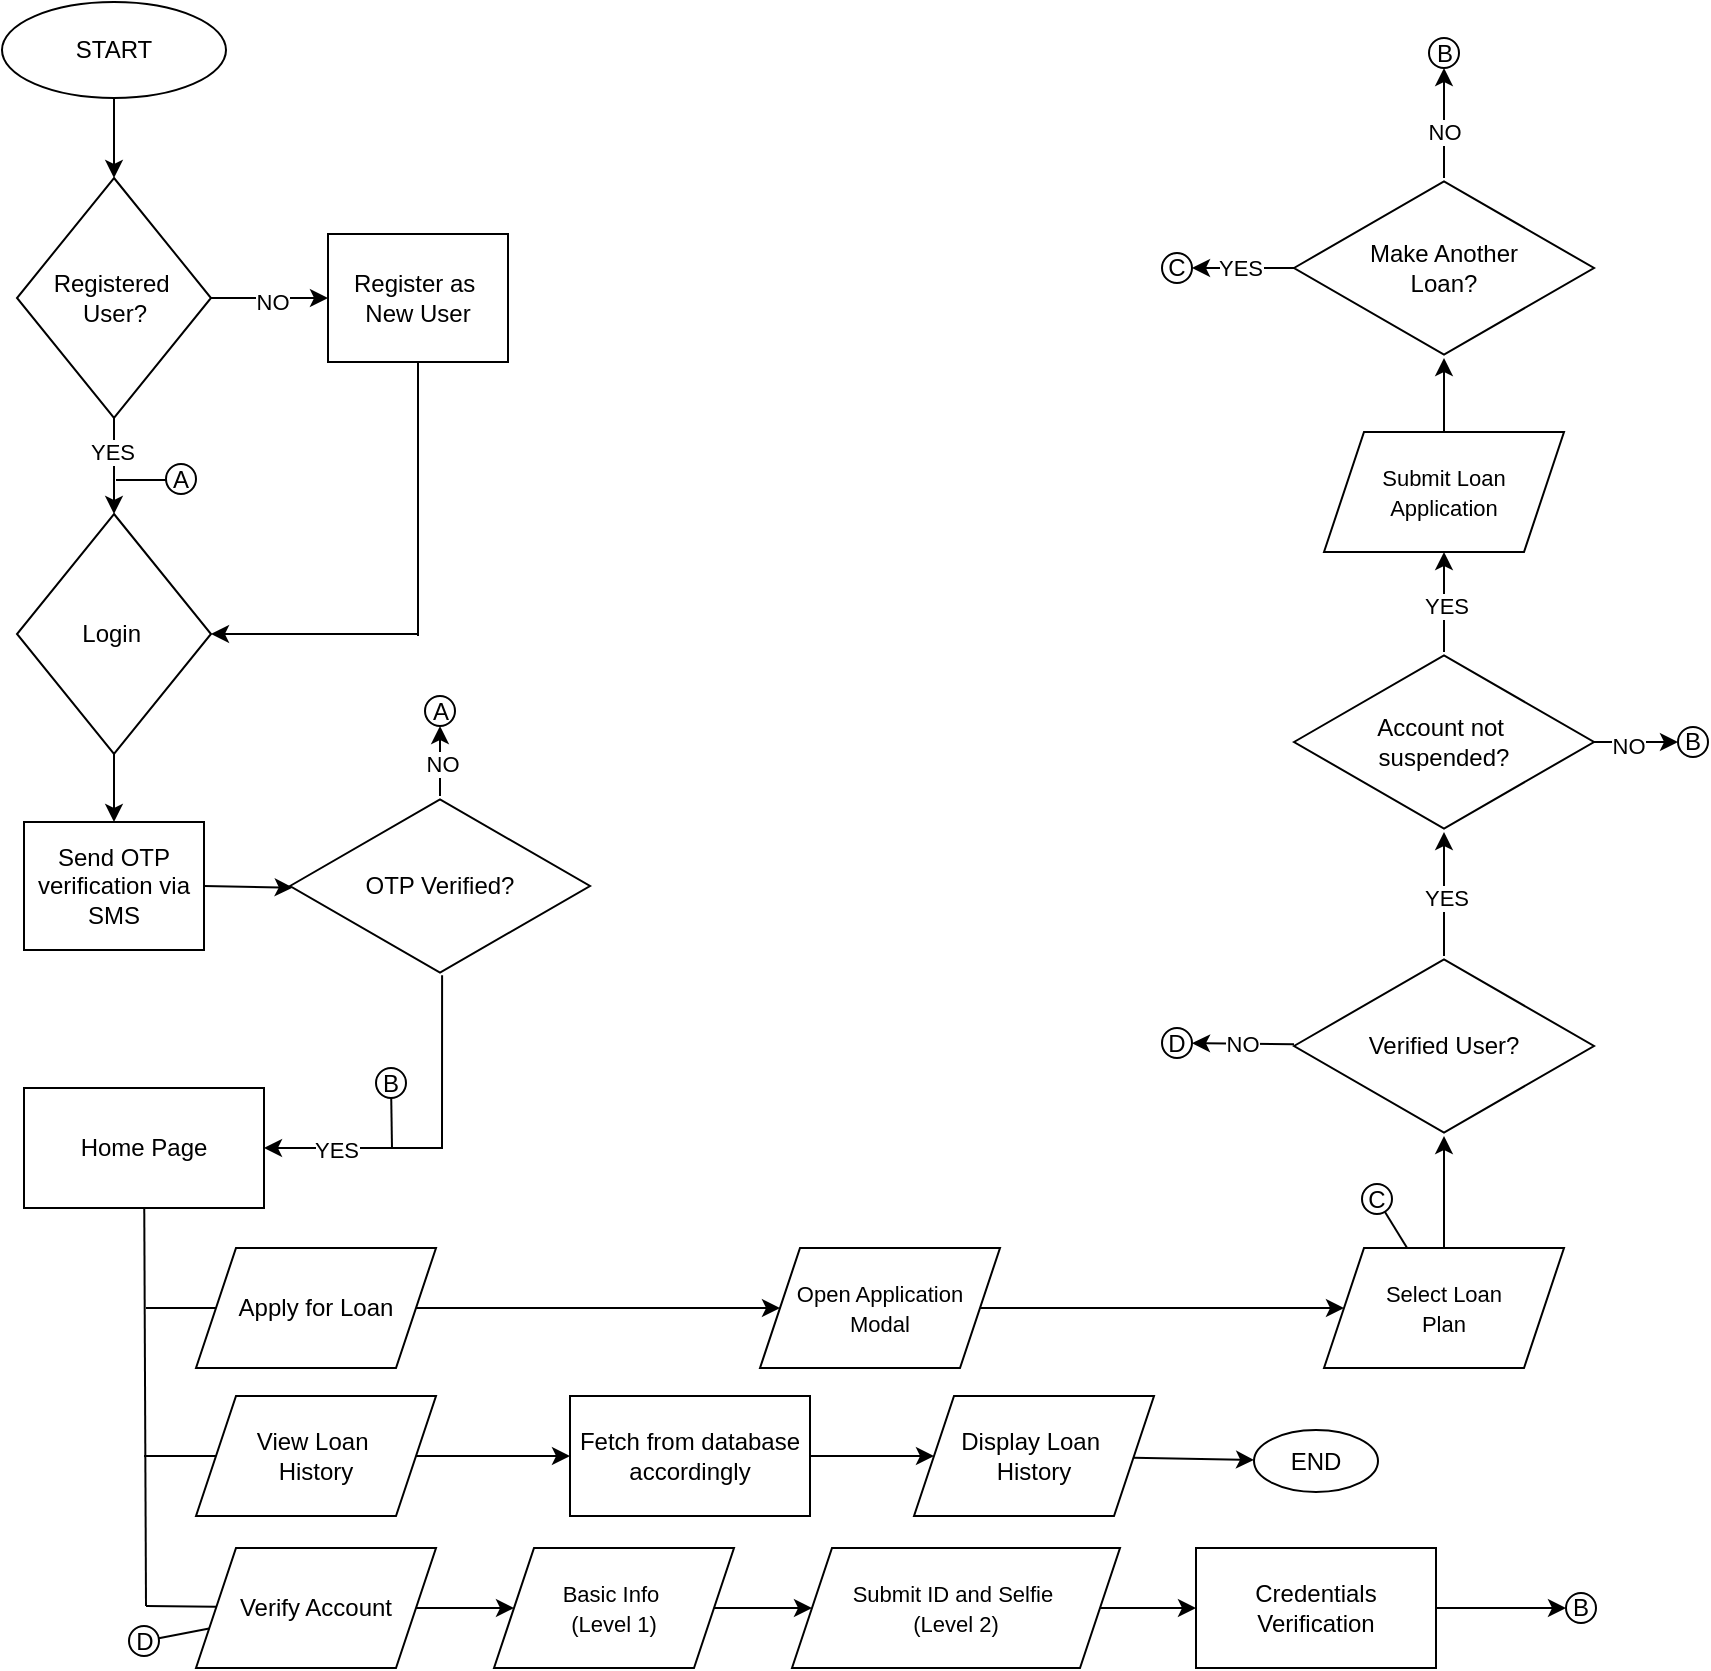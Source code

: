 <mxfile version="26.2.15">
  <diagram name="Page-1" id="NKuZhpN1fuZLwY10YlS4">
    <mxGraphModel dx="2808" dy="756" grid="0" gridSize="10" guides="1" tooltips="1" connect="1" arrows="1" fold="1" page="1" pageScale="1" pageWidth="1100" pageHeight="850" background="#ffffff" math="0" shadow="0">
      <root>
        <mxCell id="0" />
        <mxCell id="1" parent="0" />
        <mxCell id="vNQpsKHxJKlVDmQyq7Vh-1" value="START" style="ellipse;whiteSpace=wrap;html=1;rotation=0;" vertex="1" parent="1">
          <mxGeometry x="-1088" y="8" width="112" height="48" as="geometry" />
        </mxCell>
        <mxCell id="vNQpsKHxJKlVDmQyq7Vh-2" value="" style="endArrow=classic;html=1;rounded=0;exitX=0.5;exitY=1;exitDx=0;exitDy=0;entryX=0.5;entryY=0;entryDx=0;entryDy=0;" edge="1" parent="1" source="vNQpsKHxJKlVDmQyq7Vh-1" target="vNQpsKHxJKlVDmQyq7Vh-3">
          <mxGeometry width="50" height="50" relative="1" as="geometry">
            <mxPoint x="-1002" y="132" as="sourcePoint" />
            <mxPoint x="-952" y="82" as="targetPoint" />
          </mxGeometry>
        </mxCell>
        <mxCell id="vNQpsKHxJKlVDmQyq7Vh-3" value="Registered&amp;nbsp;&lt;div&gt;User?&lt;/div&gt;" style="rhombus;whiteSpace=wrap;html=1;" vertex="1" parent="1">
          <mxGeometry x="-1080.5" y="96" width="97" height="120" as="geometry" />
        </mxCell>
        <mxCell id="vNQpsKHxJKlVDmQyq7Vh-11" value="" style="endArrow=classic;html=1;rounded=0;exitX=1;exitY=0.5;exitDx=0;exitDy=0;" edge="1" parent="1" source="vNQpsKHxJKlVDmQyq7Vh-3" target="vNQpsKHxJKlVDmQyq7Vh-12">
          <mxGeometry width="50" height="50" relative="1" as="geometry">
            <mxPoint x="-919" y="211" as="sourcePoint" />
            <mxPoint x="-926" y="156" as="targetPoint" />
          </mxGeometry>
        </mxCell>
        <mxCell id="vNQpsKHxJKlVDmQyq7Vh-13" value="NO" style="edgeLabel;html=1;align=center;verticalAlign=middle;resizable=0;points=[];" vertex="1" connectable="0" parent="vNQpsKHxJKlVDmQyq7Vh-11">
          <mxGeometry x="0.032" y="-2" relative="1" as="geometry">
            <mxPoint as="offset" />
          </mxGeometry>
        </mxCell>
        <mxCell id="vNQpsKHxJKlVDmQyq7Vh-12" value="Register as&amp;nbsp;&lt;div&gt;New User&lt;/div&gt;" style="rounded=0;whiteSpace=wrap;html=1;" vertex="1" parent="1">
          <mxGeometry x="-925" y="124" width="90" height="64" as="geometry" />
        </mxCell>
        <mxCell id="vNQpsKHxJKlVDmQyq7Vh-15" value="Login&lt;span style=&quot;background-color: transparent; color: light-dark(rgb(0, 0, 0), rgb(255, 255, 255));&quot;&gt;&amp;nbsp;&lt;/span&gt;" style="rhombus;whiteSpace=wrap;html=1;" vertex="1" parent="1">
          <mxGeometry x="-1080.5" y="264" width="97" height="120" as="geometry" />
        </mxCell>
        <mxCell id="vNQpsKHxJKlVDmQyq7Vh-16" value="" style="endArrow=classic;html=1;rounded=0;exitX=0.5;exitY=1;exitDx=0;exitDy=0;entryX=0.5;entryY=0;entryDx=0;entryDy=0;" edge="1" parent="1" source="vNQpsKHxJKlVDmQyq7Vh-3" target="vNQpsKHxJKlVDmQyq7Vh-15">
          <mxGeometry width="50" height="50" relative="1" as="geometry">
            <mxPoint x="-1012.995" y="222.0" as="sourcePoint" />
            <mxPoint x="-685.54" y="307.96" as="targetPoint" />
          </mxGeometry>
        </mxCell>
        <mxCell id="vNQpsKHxJKlVDmQyq7Vh-17" value="YES" style="edgeLabel;html=1;align=center;verticalAlign=middle;resizable=0;points=[];" vertex="1" connectable="0" parent="vNQpsKHxJKlVDmQyq7Vh-16">
          <mxGeometry x="-0.301" y="-1" relative="1" as="geometry">
            <mxPoint as="offset" />
          </mxGeometry>
        </mxCell>
        <mxCell id="vNQpsKHxJKlVDmQyq7Vh-18" value="" style="endArrow=none;html=1;rounded=0;" edge="1" parent="1">
          <mxGeometry width="50" height="50" relative="1" as="geometry">
            <mxPoint x="-1031" y="247" as="sourcePoint" />
            <mxPoint x="-1006" y="247" as="targetPoint" />
          </mxGeometry>
        </mxCell>
        <mxCell id="vNQpsKHxJKlVDmQyq7Vh-20" value="A" style="ellipse;whiteSpace=wrap;html=1;aspect=fixed;" vertex="1" parent="1">
          <mxGeometry x="-1006" y="239" width="15" height="15" as="geometry" />
        </mxCell>
        <mxCell id="vNQpsKHxJKlVDmQyq7Vh-22" value="" style="endArrow=none;html=1;rounded=0;exitX=0.5;exitY=1;exitDx=0;exitDy=0;" edge="1" parent="1" source="vNQpsKHxJKlVDmQyq7Vh-12">
          <mxGeometry width="50" height="50" relative="1" as="geometry">
            <mxPoint x="-756" y="348" as="sourcePoint" />
            <mxPoint x="-880" y="325" as="targetPoint" />
          </mxGeometry>
        </mxCell>
        <mxCell id="vNQpsKHxJKlVDmQyq7Vh-23" value="" style="endArrow=classic;html=1;rounded=0;entryX=1;entryY=0.5;entryDx=0;entryDy=0;" edge="1" parent="1" target="vNQpsKHxJKlVDmQyq7Vh-15">
          <mxGeometry width="50" height="50" relative="1" as="geometry">
            <mxPoint x="-880" y="324" as="sourcePoint" />
            <mxPoint x="-706" y="298" as="targetPoint" />
          </mxGeometry>
        </mxCell>
        <mxCell id="vNQpsKHxJKlVDmQyq7Vh-24" value="" style="endArrow=classic;html=1;rounded=0;exitX=0.5;exitY=1;exitDx=0;exitDy=0;entryX=0.5;entryY=0;entryDx=0;entryDy=0;" edge="1" parent="1" source="vNQpsKHxJKlVDmQyq7Vh-15" target="vNQpsKHxJKlVDmQyq7Vh-25">
          <mxGeometry width="50" height="50" relative="1" as="geometry">
            <mxPoint x="-956" y="421" as="sourcePoint" />
            <mxPoint x="-906" y="371" as="targetPoint" />
          </mxGeometry>
        </mxCell>
        <mxCell id="vNQpsKHxJKlVDmQyq7Vh-25" value="Send OTP verification via SMS" style="rounded=0;whiteSpace=wrap;html=1;" vertex="1" parent="1">
          <mxGeometry x="-1077" y="418" width="90" height="64" as="geometry" />
        </mxCell>
        <mxCell id="vNQpsKHxJKlVDmQyq7Vh-26" value="OTP Verified?" style="html=1;whiteSpace=wrap;aspect=fixed;shape=isoRectangle;" vertex="1" parent="1">
          <mxGeometry x="-944" y="405" width="150" height="90" as="geometry" />
        </mxCell>
        <mxCell id="vNQpsKHxJKlVDmQyq7Vh-29" value="Home Page" style="rounded=0;whiteSpace=wrap;html=1;" vertex="1" parent="1">
          <mxGeometry x="-1077" y="551" width="120" height="60" as="geometry" />
        </mxCell>
        <mxCell id="vNQpsKHxJKlVDmQyq7Vh-30" value="" style="endArrow=classic;html=1;rounded=0;exitX=1;exitY=0.5;exitDx=0;exitDy=0;entryX=0.009;entryY=0.509;entryDx=0;entryDy=0;entryPerimeter=0;" edge="1" parent="1" source="vNQpsKHxJKlVDmQyq7Vh-25" target="vNQpsKHxJKlVDmQyq7Vh-26">
          <mxGeometry width="50" height="50" relative="1" as="geometry">
            <mxPoint x="-757" y="555" as="sourcePoint" />
            <mxPoint x="-707" y="505" as="targetPoint" />
          </mxGeometry>
        </mxCell>
        <mxCell id="vNQpsKHxJKlVDmQyq7Vh-33" value="" style="endArrow=classic;html=1;rounded=0;exitX=0.507;exitY=0.996;exitDx=0;exitDy=0;exitPerimeter=0;entryX=1;entryY=0.5;entryDx=0;entryDy=0;" edge="1" parent="1" source="vNQpsKHxJKlVDmQyq7Vh-26" target="vNQpsKHxJKlVDmQyq7Vh-29">
          <mxGeometry width="50" height="50" relative="1" as="geometry">
            <mxPoint x="-860" y="622" as="sourcePoint" />
            <mxPoint x="-810" y="572" as="targetPoint" />
            <Array as="points">
              <mxPoint x="-868" y="581" />
            </Array>
          </mxGeometry>
        </mxCell>
        <mxCell id="vNQpsKHxJKlVDmQyq7Vh-34" value="YES" style="edgeLabel;html=1;align=center;verticalAlign=middle;resizable=0;points=[];" vertex="1" connectable="0" parent="vNQpsKHxJKlVDmQyq7Vh-33">
          <mxGeometry x="0.591" y="1" relative="1" as="geometry">
            <mxPoint as="offset" />
          </mxGeometry>
        </mxCell>
        <mxCell id="vNQpsKHxJKlVDmQyq7Vh-35" value="" style="endArrow=classic;html=1;rounded=0;" edge="1" parent="1" source="vNQpsKHxJKlVDmQyq7Vh-26" target="vNQpsKHxJKlVDmQyq7Vh-36">
          <mxGeometry width="50" height="50" relative="1" as="geometry">
            <mxPoint x="-860" y="418" as="sourcePoint" />
            <mxPoint x="-869" y="374" as="targetPoint" />
          </mxGeometry>
        </mxCell>
        <mxCell id="vNQpsKHxJKlVDmQyq7Vh-37" value="NO" style="edgeLabel;html=1;align=center;verticalAlign=middle;resizable=0;points=[];" vertex="1" connectable="0" parent="vNQpsKHxJKlVDmQyq7Vh-35">
          <mxGeometry x="-0.074" y="-1" relative="1" as="geometry">
            <mxPoint as="offset" />
          </mxGeometry>
        </mxCell>
        <mxCell id="vNQpsKHxJKlVDmQyq7Vh-36" value="A" style="ellipse;whiteSpace=wrap;html=1;aspect=fixed;" vertex="1" parent="1">
          <mxGeometry x="-876.5" y="355" width="15" height="15" as="geometry" />
        </mxCell>
        <mxCell id="vNQpsKHxJKlVDmQyq7Vh-38" value="B" style="ellipse;whiteSpace=wrap;html=1;aspect=fixed;" vertex="1" parent="1">
          <mxGeometry x="-901" y="541" width="15" height="15" as="geometry" />
        </mxCell>
        <mxCell id="vNQpsKHxJKlVDmQyq7Vh-39" value="" style="endArrow=none;html=1;rounded=0;" edge="1" parent="1" target="vNQpsKHxJKlVDmQyq7Vh-38">
          <mxGeometry width="50" height="50" relative="1" as="geometry">
            <mxPoint x="-893" y="581" as="sourcePoint" />
            <mxPoint x="-864" y="538" as="targetPoint" />
          </mxGeometry>
        </mxCell>
        <mxCell id="vNQpsKHxJKlVDmQyq7Vh-41" value="" style="endArrow=none;html=1;rounded=0;" edge="1" parent="1" target="vNQpsKHxJKlVDmQyq7Vh-46">
          <mxGeometry width="50" height="50" relative="1" as="geometry">
            <mxPoint x="-1016" y="661" as="sourcePoint" />
            <mxPoint x="-981.5" y="661" as="targetPoint" />
          </mxGeometry>
        </mxCell>
        <mxCell id="vNQpsKHxJKlVDmQyq7Vh-46" value="Apply for Loan" style="shape=parallelogram;perimeter=parallelogramPerimeter;whiteSpace=wrap;html=1;fixedSize=1;" vertex="1" parent="1">
          <mxGeometry x="-991" y="631" width="120" height="60" as="geometry" />
        </mxCell>
        <mxCell id="vNQpsKHxJKlVDmQyq7Vh-47" value="" style="endArrow=none;html=1;rounded=0;" edge="1" target="vNQpsKHxJKlVDmQyq7Vh-48" parent="1">
          <mxGeometry width="50" height="50" relative="1" as="geometry">
            <mxPoint x="-1017" y="735" as="sourcePoint" />
            <mxPoint x="-981.5" y="735" as="targetPoint" />
          </mxGeometry>
        </mxCell>
        <mxCell id="vNQpsKHxJKlVDmQyq7Vh-48" value="View Loan&amp;nbsp;&lt;div&gt;History&lt;/div&gt;" style="shape=parallelogram;perimeter=parallelogramPerimeter;whiteSpace=wrap;html=1;fixedSize=1;" vertex="1" parent="1">
          <mxGeometry x="-991" y="705" width="120" height="60" as="geometry" />
        </mxCell>
        <mxCell id="vNQpsKHxJKlVDmQyq7Vh-50" value="Verify Account" style="shape=parallelogram;perimeter=parallelogramPerimeter;whiteSpace=wrap;html=1;fixedSize=1;" vertex="1" parent="1">
          <mxGeometry x="-991" y="781" width="120" height="60" as="geometry" />
        </mxCell>
        <mxCell id="vNQpsKHxJKlVDmQyq7Vh-52" value="" style="endArrow=none;html=1;rounded=0;" edge="1" parent="1" target="vNQpsKHxJKlVDmQyq7Vh-29">
          <mxGeometry width="50" height="50" relative="1" as="geometry">
            <mxPoint x="-1016" y="810" as="sourcePoint" />
            <mxPoint x="-852" y="699" as="targetPoint" />
          </mxGeometry>
        </mxCell>
        <mxCell id="vNQpsKHxJKlVDmQyq7Vh-53" value="" style="endArrow=none;html=1;rounded=0;" edge="1" parent="1" target="vNQpsKHxJKlVDmQyq7Vh-50">
          <mxGeometry width="50" height="50" relative="1" as="geometry">
            <mxPoint x="-1016" y="810" as="sourcePoint" />
            <mxPoint x="-941" y="766" as="targetPoint" />
          </mxGeometry>
        </mxCell>
        <mxCell id="vNQpsKHxJKlVDmQyq7Vh-54" value="Fetch from database&lt;div&gt;accordingly&lt;/div&gt;" style="rounded=0;whiteSpace=wrap;html=1;" vertex="1" parent="1">
          <mxGeometry x="-804" y="705" width="120" height="60" as="geometry" />
        </mxCell>
        <mxCell id="vNQpsKHxJKlVDmQyq7Vh-55" value="" style="endArrow=classic;html=1;rounded=0;" edge="1" parent="1" source="vNQpsKHxJKlVDmQyq7Vh-48" target="vNQpsKHxJKlVDmQyq7Vh-54">
          <mxGeometry width="50" height="50" relative="1" as="geometry">
            <mxPoint x="-702" y="742" as="sourcePoint" />
            <mxPoint x="-652" y="692" as="targetPoint" />
          </mxGeometry>
        </mxCell>
        <mxCell id="vNQpsKHxJKlVDmQyq7Vh-56" value="Display Loan&amp;nbsp;&lt;div&gt;History&lt;/div&gt;" style="shape=parallelogram;perimeter=parallelogramPerimeter;whiteSpace=wrap;html=1;fixedSize=1;" vertex="1" parent="1">
          <mxGeometry x="-632" y="705" width="120" height="60" as="geometry" />
        </mxCell>
        <mxCell id="vNQpsKHxJKlVDmQyq7Vh-57" value="" style="endArrow=classic;html=1;rounded=0;" edge="1" parent="1" source="vNQpsKHxJKlVDmQyq7Vh-54" target="vNQpsKHxJKlVDmQyq7Vh-56">
          <mxGeometry width="50" height="50" relative="1" as="geometry">
            <mxPoint x="-656" y="742" as="sourcePoint" />
            <mxPoint x="-606" y="692" as="targetPoint" />
          </mxGeometry>
        </mxCell>
        <mxCell id="vNQpsKHxJKlVDmQyq7Vh-58" value="&lt;font style=&quot;font-size: 11px;&quot;&gt;Open Application&lt;/font&gt;&lt;div&gt;&lt;font style=&quot;font-size: 11px;&quot;&gt;Modal&lt;/font&gt;&lt;/div&gt;" style="shape=parallelogram;perimeter=parallelogramPerimeter;whiteSpace=wrap;html=1;fixedSize=1;" vertex="1" parent="1">
          <mxGeometry x="-709" y="631" width="120" height="60" as="geometry" />
        </mxCell>
        <mxCell id="vNQpsKHxJKlVDmQyq7Vh-59" value="" style="endArrow=classic;html=1;rounded=0;" edge="1" parent="1" source="vNQpsKHxJKlVDmQyq7Vh-46" target="vNQpsKHxJKlVDmQyq7Vh-58">
          <mxGeometry width="50" height="50" relative="1" as="geometry">
            <mxPoint x="-656" y="742" as="sourcePoint" />
            <mxPoint x="-606" y="692" as="targetPoint" />
          </mxGeometry>
        </mxCell>
        <mxCell id="vNQpsKHxJKlVDmQyq7Vh-60" value="&lt;span style=&quot;font-size: 11px;&quot;&gt;Select Loan&lt;/span&gt;&lt;div&gt;&lt;span style=&quot;font-size: 11px;&quot;&gt;Plan&lt;/span&gt;&lt;/div&gt;" style="shape=parallelogram;perimeter=parallelogramPerimeter;whiteSpace=wrap;html=1;fixedSize=1;" vertex="1" parent="1">
          <mxGeometry x="-427" y="631" width="120" height="60" as="geometry" />
        </mxCell>
        <mxCell id="vNQpsKHxJKlVDmQyq7Vh-61" value="" style="endArrow=classic;html=1;rounded=0;" edge="1" parent="1" source="vNQpsKHxJKlVDmQyq7Vh-58" target="vNQpsKHxJKlVDmQyq7Vh-60">
          <mxGeometry width="50" height="50" relative="1" as="geometry">
            <mxPoint x="-593" y="704" as="sourcePoint" />
            <mxPoint x="-543" y="654" as="targetPoint" />
          </mxGeometry>
        </mxCell>
        <mxCell id="vNQpsKHxJKlVDmQyq7Vh-63" value="Verified User?" style="html=1;whiteSpace=wrap;aspect=fixed;shape=isoRectangle;" vertex="1" parent="1">
          <mxGeometry x="-442" y="485" width="150" height="90" as="geometry" />
        </mxCell>
        <mxCell id="vNQpsKHxJKlVDmQyq7Vh-64" value="" style="endArrow=classic;html=1;rounded=0;" edge="1" parent="1" source="vNQpsKHxJKlVDmQyq7Vh-60" target="vNQpsKHxJKlVDmQyq7Vh-63">
          <mxGeometry width="50" height="50" relative="1" as="geometry">
            <mxPoint x="-593" y="580" as="sourcePoint" />
            <mxPoint x="-543" y="530" as="targetPoint" />
          </mxGeometry>
        </mxCell>
        <mxCell id="vNQpsKHxJKlVDmQyq7Vh-65" value="D" style="ellipse;whiteSpace=wrap;html=1;aspect=fixed;" vertex="1" parent="1">
          <mxGeometry x="-1024.5" y="820" width="15" height="15" as="geometry" />
        </mxCell>
        <mxCell id="vNQpsKHxJKlVDmQyq7Vh-66" value="" style="endArrow=none;html=1;rounded=0;" edge="1" parent="1" source="vNQpsKHxJKlVDmQyq7Vh-65" target="vNQpsKHxJKlVDmQyq7Vh-50">
          <mxGeometry width="50" height="50" relative="1" as="geometry">
            <mxPoint x="-897" y="819" as="sourcePoint" />
            <mxPoint x="-847" y="769" as="targetPoint" />
          </mxGeometry>
        </mxCell>
        <mxCell id="vNQpsKHxJKlVDmQyq7Vh-67" value="D" style="ellipse;whiteSpace=wrap;html=1;aspect=fixed;" vertex="1" parent="1">
          <mxGeometry x="-508" y="521" width="15" height="15" as="geometry" />
        </mxCell>
        <mxCell id="vNQpsKHxJKlVDmQyq7Vh-68" value="" style="endArrow=classic;html=1;rounded=0;" edge="1" parent="1" source="vNQpsKHxJKlVDmQyq7Vh-63" target="vNQpsKHxJKlVDmQyq7Vh-67">
          <mxGeometry width="50" height="50" relative="1" as="geometry">
            <mxPoint x="-460" y="559" as="sourcePoint" />
            <mxPoint x="-410" y="509" as="targetPoint" />
          </mxGeometry>
        </mxCell>
        <mxCell id="vNQpsKHxJKlVDmQyq7Vh-69" value="NO" style="edgeLabel;html=1;align=center;verticalAlign=middle;resizable=0;points=[];" vertex="1" connectable="0" parent="vNQpsKHxJKlVDmQyq7Vh-68">
          <mxGeometry x="0.02" relative="1" as="geometry">
            <mxPoint as="offset" />
          </mxGeometry>
        </mxCell>
        <mxCell id="vNQpsKHxJKlVDmQyq7Vh-70" value="&lt;span style=&quot;font-size: 11px;&quot;&gt;Submit Loan&lt;/span&gt;&lt;div&gt;&lt;span style=&quot;font-size: 11px;&quot;&gt;Application&lt;/span&gt;&lt;/div&gt;" style="shape=parallelogram;perimeter=parallelogramPerimeter;whiteSpace=wrap;html=1;fixedSize=1;" vertex="1" parent="1">
          <mxGeometry x="-427" y="223" width="120" height="60" as="geometry" />
        </mxCell>
        <mxCell id="vNQpsKHxJKlVDmQyq7Vh-71" value="" style="endArrow=classic;html=1;rounded=0;" edge="1" parent="1" source="vNQpsKHxJKlVDmQyq7Vh-63" target="vNQpsKHxJKlVDmQyq7Vh-92">
          <mxGeometry width="50" height="50" relative="1" as="geometry">
            <mxPoint x="-460" y="487" as="sourcePoint" />
            <mxPoint x="-371" y="421" as="targetPoint" />
          </mxGeometry>
        </mxCell>
        <mxCell id="vNQpsKHxJKlVDmQyq7Vh-72" value="YES" style="edgeLabel;html=1;align=center;verticalAlign=middle;resizable=0;points=[];" vertex="1" connectable="0" parent="vNQpsKHxJKlVDmQyq7Vh-71">
          <mxGeometry x="-0.063" y="-1" relative="1" as="geometry">
            <mxPoint as="offset" />
          </mxGeometry>
        </mxCell>
        <mxCell id="vNQpsKHxJKlVDmQyq7Vh-73" value="Make Another&lt;div&gt;Loan?&lt;/div&gt;" style="html=1;whiteSpace=wrap;aspect=fixed;shape=isoRectangle;" vertex="1" parent="1">
          <mxGeometry x="-442" y="96" width="150" height="90" as="geometry" />
        </mxCell>
        <mxCell id="vNQpsKHxJKlVDmQyq7Vh-74" value="" style="endArrow=classic;html=1;rounded=0;" edge="1" parent="1" source="vNQpsKHxJKlVDmQyq7Vh-70" target="vNQpsKHxJKlVDmQyq7Vh-73">
          <mxGeometry width="50" height="50" relative="1" as="geometry">
            <mxPoint x="-388" y="238" as="sourcePoint" />
            <mxPoint x="-338" y="188" as="targetPoint" />
          </mxGeometry>
        </mxCell>
        <mxCell id="vNQpsKHxJKlVDmQyq7Vh-75" value="C" style="ellipse;whiteSpace=wrap;html=1;aspect=fixed;" vertex="1" parent="1">
          <mxGeometry x="-408" y="599" width="15" height="15" as="geometry" />
        </mxCell>
        <mxCell id="vNQpsKHxJKlVDmQyq7Vh-76" value="" style="endArrow=none;html=1;rounded=0;" edge="1" parent="1" source="vNQpsKHxJKlVDmQyq7Vh-75" target="vNQpsKHxJKlVDmQyq7Vh-60">
          <mxGeometry width="50" height="50" relative="1" as="geometry">
            <mxPoint x="-340.5" y="664" as="sourcePoint" />
            <mxPoint x="-400.5" y="625" as="targetPoint" />
          </mxGeometry>
        </mxCell>
        <mxCell id="vNQpsKHxJKlVDmQyq7Vh-78" value="" style="endArrow=classic;html=1;rounded=0;" edge="1" parent="1" source="vNQpsKHxJKlVDmQyq7Vh-73" target="vNQpsKHxJKlVDmQyq7Vh-79">
          <mxGeometry width="50" height="50" relative="1" as="geometry">
            <mxPoint x="-460" y="166" as="sourcePoint" />
            <mxPoint x="-410" y="116" as="targetPoint" />
          </mxGeometry>
        </mxCell>
        <mxCell id="vNQpsKHxJKlVDmQyq7Vh-80" value="YES" style="edgeLabel;html=1;align=center;verticalAlign=middle;resizable=0;points=[];" vertex="1" connectable="0" parent="vNQpsKHxJKlVDmQyq7Vh-78">
          <mxGeometry x="0.078" relative="1" as="geometry">
            <mxPoint as="offset" />
          </mxGeometry>
        </mxCell>
        <mxCell id="vNQpsKHxJKlVDmQyq7Vh-79" value="C" style="ellipse;whiteSpace=wrap;html=1;aspect=fixed;" vertex="1" parent="1">
          <mxGeometry x="-508" y="133.5" width="15" height="15" as="geometry" />
        </mxCell>
        <mxCell id="vNQpsKHxJKlVDmQyq7Vh-81" value="B" style="ellipse;whiteSpace=wrap;html=1;aspect=fixed;" vertex="1" parent="1">
          <mxGeometry x="-374.5" y="26" width="15" height="15" as="geometry" />
        </mxCell>
        <mxCell id="vNQpsKHxJKlVDmQyq7Vh-82" value="" style="endArrow=classic;html=1;rounded=0;" edge="1" parent="1" source="vNQpsKHxJKlVDmQyq7Vh-73" target="vNQpsKHxJKlVDmQyq7Vh-81">
          <mxGeometry width="50" height="50" relative="1" as="geometry">
            <mxPoint x="-605" y="94" as="sourcePoint" />
            <mxPoint x="-555" y="44" as="targetPoint" />
          </mxGeometry>
        </mxCell>
        <mxCell id="vNQpsKHxJKlVDmQyq7Vh-83" value="NO" style="edgeLabel;html=1;align=center;verticalAlign=middle;resizable=0;points=[];" vertex="1" connectable="0" parent="vNQpsKHxJKlVDmQyq7Vh-82">
          <mxGeometry x="-0.169" relative="1" as="geometry">
            <mxPoint as="offset" />
          </mxGeometry>
        </mxCell>
        <mxCell id="vNQpsKHxJKlVDmQyq7Vh-84" value="&lt;span style=&quot;font-size: 11px;&quot;&gt;Basic Info&amp;nbsp;&lt;/span&gt;&lt;div&gt;&lt;span style=&quot;font-size: 11px;&quot;&gt;(Level 1)&lt;/span&gt;&lt;/div&gt;" style="shape=parallelogram;perimeter=parallelogramPerimeter;whiteSpace=wrap;html=1;fixedSize=1;" vertex="1" parent="1">
          <mxGeometry x="-842" y="781" width="120" height="60" as="geometry" />
        </mxCell>
        <mxCell id="vNQpsKHxJKlVDmQyq7Vh-85" value="" style="endArrow=classic;html=1;rounded=0;" edge="1" parent="1" source="vNQpsKHxJKlVDmQyq7Vh-50" target="vNQpsKHxJKlVDmQyq7Vh-84">
          <mxGeometry width="50" height="50" relative="1" as="geometry">
            <mxPoint x="-726" y="742" as="sourcePoint" />
            <mxPoint x="-676" y="692" as="targetPoint" />
          </mxGeometry>
        </mxCell>
        <mxCell id="vNQpsKHxJKlVDmQyq7Vh-86" value="&lt;span style=&quot;font-size: 11px;&quot;&gt;Submit ID and Selfie&amp;nbsp;&lt;/span&gt;&lt;div&gt;&lt;span style=&quot;font-size: 11px;&quot;&gt;(Level 2)&lt;/span&gt;&lt;/div&gt;" style="shape=parallelogram;perimeter=parallelogramPerimeter;whiteSpace=wrap;html=1;fixedSize=1;" vertex="1" parent="1">
          <mxGeometry x="-693" y="781" width="164" height="60" as="geometry" />
        </mxCell>
        <mxCell id="vNQpsKHxJKlVDmQyq7Vh-87" value="" style="endArrow=classic;html=1;rounded=0;" edge="1" parent="1" source="vNQpsKHxJKlVDmQyq7Vh-84" target="vNQpsKHxJKlVDmQyq7Vh-86">
          <mxGeometry width="50" height="50" relative="1" as="geometry">
            <mxPoint x="-726" y="742" as="sourcePoint" />
            <mxPoint x="-676" y="692" as="targetPoint" />
          </mxGeometry>
        </mxCell>
        <mxCell id="vNQpsKHxJKlVDmQyq7Vh-88" value="Credentials Verification" style="rounded=0;whiteSpace=wrap;html=1;" vertex="1" parent="1">
          <mxGeometry x="-491" y="781" width="120" height="60" as="geometry" />
        </mxCell>
        <mxCell id="vNQpsKHxJKlVDmQyq7Vh-90" value="END" style="ellipse;whiteSpace=wrap;html=1;rotation=0;" vertex="1" parent="1">
          <mxGeometry x="-462" y="722" width="62" height="31" as="geometry" />
        </mxCell>
        <mxCell id="vNQpsKHxJKlVDmQyq7Vh-91" value="" style="endArrow=classic;html=1;rounded=0;" edge="1" parent="1" source="vNQpsKHxJKlVDmQyq7Vh-56" target="vNQpsKHxJKlVDmQyq7Vh-90">
          <mxGeometry width="50" height="50" relative="1" as="geometry">
            <mxPoint x="-315" y="742" as="sourcePoint" />
            <mxPoint x="-265" y="692" as="targetPoint" />
          </mxGeometry>
        </mxCell>
        <mxCell id="vNQpsKHxJKlVDmQyq7Vh-92" value="Account not&amp;nbsp;&lt;div&gt;suspended?&lt;/div&gt;" style="html=1;whiteSpace=wrap;aspect=fixed;shape=isoRectangle;" vertex="1" parent="1">
          <mxGeometry x="-442" y="333" width="150" height="90" as="geometry" />
        </mxCell>
        <mxCell id="vNQpsKHxJKlVDmQyq7Vh-93" value="" style="endArrow=classic;html=1;rounded=0;" edge="1" parent="1" source="vNQpsKHxJKlVDmQyq7Vh-92" target="vNQpsKHxJKlVDmQyq7Vh-70">
          <mxGeometry width="50" height="50" relative="1" as="geometry">
            <mxPoint x="-370" y="353" as="sourcePoint" />
            <mxPoint x="-370" y="291" as="targetPoint" />
          </mxGeometry>
        </mxCell>
        <mxCell id="vNQpsKHxJKlVDmQyq7Vh-94" value="YES" style="edgeLabel;html=1;align=center;verticalAlign=middle;resizable=0;points=[];" vertex="1" connectable="0" parent="vNQpsKHxJKlVDmQyq7Vh-93">
          <mxGeometry x="-0.063" y="-1" relative="1" as="geometry">
            <mxPoint as="offset" />
          </mxGeometry>
        </mxCell>
        <mxCell id="vNQpsKHxJKlVDmQyq7Vh-95" value="B" style="ellipse;whiteSpace=wrap;html=1;aspect=fixed;" vertex="1" parent="1">
          <mxGeometry x="-250" y="370.5" width="15" height="15" as="geometry" />
        </mxCell>
        <mxCell id="vNQpsKHxJKlVDmQyq7Vh-96" value="" style="endArrow=classic;html=1;rounded=0;" edge="1" parent="1" source="vNQpsKHxJKlVDmQyq7Vh-92" target="vNQpsKHxJKlVDmQyq7Vh-95">
          <mxGeometry width="50" height="50" relative="1" as="geometry">
            <mxPoint x="-286" y="385" as="sourcePoint" />
            <mxPoint x="-236" y="335" as="targetPoint" />
          </mxGeometry>
        </mxCell>
        <mxCell id="vNQpsKHxJKlVDmQyq7Vh-97" value="NO" style="edgeLabel;html=1;align=center;verticalAlign=middle;resizable=0;points=[];" vertex="1" connectable="0" parent="vNQpsKHxJKlVDmQyq7Vh-96">
          <mxGeometry x="-0.223" y="-2" relative="1" as="geometry">
            <mxPoint as="offset" />
          </mxGeometry>
        </mxCell>
        <mxCell id="vNQpsKHxJKlVDmQyq7Vh-98" value="" style="endArrow=classic;html=1;rounded=0;" edge="1" parent="1" source="vNQpsKHxJKlVDmQyq7Vh-86" target="vNQpsKHxJKlVDmQyq7Vh-88">
          <mxGeometry width="50" height="50" relative="1" as="geometry">
            <mxPoint x="-552" y="743" as="sourcePoint" />
            <mxPoint x="-502" y="693" as="targetPoint" />
          </mxGeometry>
        </mxCell>
        <mxCell id="vNQpsKHxJKlVDmQyq7Vh-99" value="B" style="ellipse;whiteSpace=wrap;html=1;aspect=fixed;" vertex="1" parent="1">
          <mxGeometry x="-306" y="803.5" width="15" height="15" as="geometry" />
        </mxCell>
        <mxCell id="vNQpsKHxJKlVDmQyq7Vh-101" value="" style="endArrow=classic;html=1;rounded=0;" edge="1" parent="1" source="vNQpsKHxJKlVDmQyq7Vh-88" target="vNQpsKHxJKlVDmQyq7Vh-99">
          <mxGeometry width="50" height="50" relative="1" as="geometry">
            <mxPoint x="-483" y="815" as="sourcePoint" />
            <mxPoint x="-433" y="765" as="targetPoint" />
          </mxGeometry>
        </mxCell>
      </root>
    </mxGraphModel>
  </diagram>
</mxfile>
